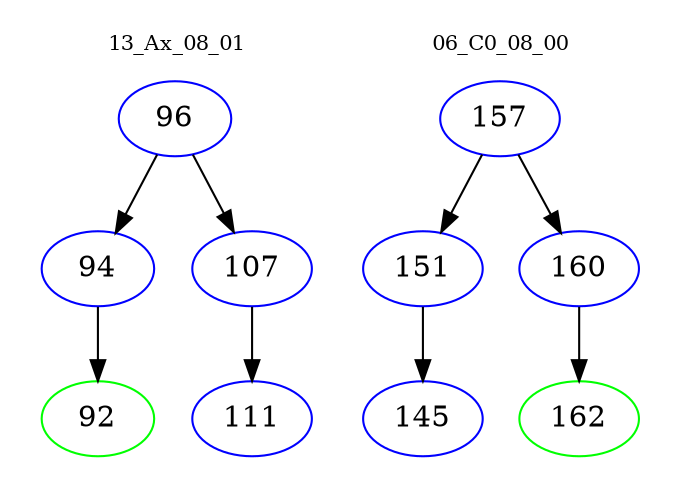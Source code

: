 digraph{
subgraph cluster_0 {
color = white
label = "13_Ax_08_01";
fontsize=10;
T0_96 [label="96", color="blue"]
T0_96 -> T0_94 [color="black"]
T0_94 [label="94", color="blue"]
T0_94 -> T0_92 [color="black"]
T0_92 [label="92", color="green"]
T0_96 -> T0_107 [color="black"]
T0_107 [label="107", color="blue"]
T0_107 -> T0_111 [color="black"]
T0_111 [label="111", color="blue"]
}
subgraph cluster_1 {
color = white
label = "06_C0_08_00";
fontsize=10;
T1_157 [label="157", color="blue"]
T1_157 -> T1_151 [color="black"]
T1_151 [label="151", color="blue"]
T1_151 -> T1_145 [color="black"]
T1_145 [label="145", color="blue"]
T1_157 -> T1_160 [color="black"]
T1_160 [label="160", color="blue"]
T1_160 -> T1_162 [color="black"]
T1_162 [label="162", color="green"]
}
}
